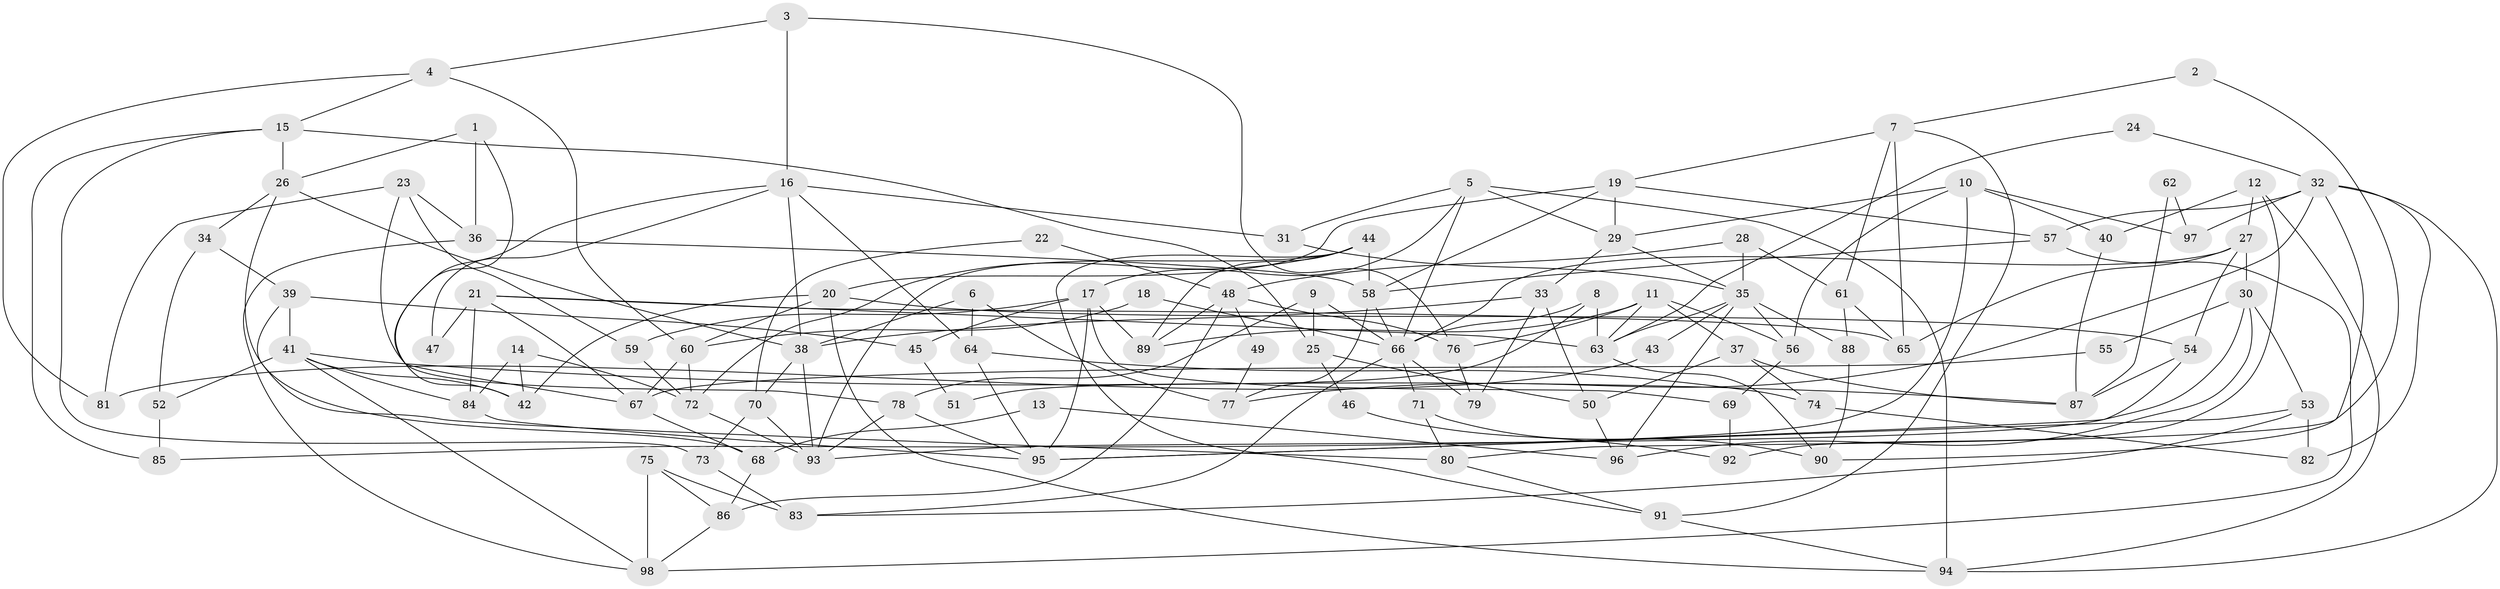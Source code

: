 // coarse degree distribution, {5: 0.14285714285714285, 6: 0.10204081632653061, 11: 0.02040816326530612, 13: 0.02040816326530612, 3: 0.1836734693877551, 9: 0.08163265306122448, 16: 0.02040816326530612, 4: 0.14285714285714285, 7: 0.08163265306122448, 8: 0.10204081632653061, 2: 0.10204081632653061}
// Generated by graph-tools (version 1.1) at 2025/18/03/04/25 18:18:40]
// undirected, 98 vertices, 196 edges
graph export_dot {
graph [start="1"]
  node [color=gray90,style=filled];
  1;
  2;
  3;
  4;
  5;
  6;
  7;
  8;
  9;
  10;
  11;
  12;
  13;
  14;
  15;
  16;
  17;
  18;
  19;
  20;
  21;
  22;
  23;
  24;
  25;
  26;
  27;
  28;
  29;
  30;
  31;
  32;
  33;
  34;
  35;
  36;
  37;
  38;
  39;
  40;
  41;
  42;
  43;
  44;
  45;
  46;
  47;
  48;
  49;
  50;
  51;
  52;
  53;
  54;
  55;
  56;
  57;
  58;
  59;
  60;
  61;
  62;
  63;
  64;
  65;
  66;
  67;
  68;
  69;
  70;
  71;
  72;
  73;
  74;
  75;
  76;
  77;
  78;
  79;
  80;
  81;
  82;
  83;
  84;
  85;
  86;
  87;
  88;
  89;
  90;
  91;
  92;
  93;
  94;
  95;
  96;
  97;
  98;
  1 -- 26;
  1 -- 67;
  1 -- 36;
  2 -- 7;
  2 -- 80;
  3 -- 16;
  3 -- 4;
  3 -- 76;
  4 -- 60;
  4 -- 15;
  4 -- 81;
  5 -- 29;
  5 -- 17;
  5 -- 31;
  5 -- 66;
  5 -- 94;
  6 -- 77;
  6 -- 64;
  6 -- 38;
  7 -- 61;
  7 -- 19;
  7 -- 65;
  7 -- 91;
  8 -- 66;
  8 -- 63;
  8 -- 51;
  9 -- 66;
  9 -- 78;
  9 -- 25;
  10 -- 40;
  10 -- 85;
  10 -- 29;
  10 -- 56;
  10 -- 97;
  11 -- 89;
  11 -- 56;
  11 -- 37;
  11 -- 63;
  11 -- 76;
  12 -- 27;
  12 -- 94;
  12 -- 40;
  12 -- 92;
  13 -- 68;
  13 -- 96;
  14 -- 42;
  14 -- 72;
  14 -- 84;
  15 -- 73;
  15 -- 25;
  15 -- 26;
  15 -- 85;
  16 -- 38;
  16 -- 42;
  16 -- 31;
  16 -- 47;
  16 -- 64;
  17 -- 59;
  17 -- 89;
  17 -- 45;
  17 -- 69;
  17 -- 95;
  18 -- 66;
  18 -- 60;
  19 -- 29;
  19 -- 58;
  19 -- 20;
  19 -- 57;
  20 -- 94;
  20 -- 42;
  20 -- 54;
  20 -- 60;
  21 -- 65;
  21 -- 84;
  21 -- 47;
  21 -- 63;
  21 -- 67;
  22 -- 70;
  22 -- 48;
  23 -- 36;
  23 -- 78;
  23 -- 59;
  23 -- 81;
  24 -- 63;
  24 -- 32;
  25 -- 50;
  25 -- 46;
  26 -- 38;
  26 -- 34;
  26 -- 80;
  27 -- 54;
  27 -- 66;
  27 -- 30;
  27 -- 65;
  28 -- 35;
  28 -- 61;
  28 -- 48;
  29 -- 35;
  29 -- 33;
  30 -- 93;
  30 -- 53;
  30 -- 55;
  30 -- 96;
  31 -- 35;
  32 -- 90;
  32 -- 82;
  32 -- 57;
  32 -- 77;
  32 -- 94;
  32 -- 97;
  33 -- 79;
  33 -- 38;
  33 -- 50;
  34 -- 39;
  34 -- 52;
  35 -- 63;
  35 -- 43;
  35 -- 56;
  35 -- 88;
  35 -- 96;
  36 -- 98;
  36 -- 58;
  37 -- 50;
  37 -- 74;
  37 -- 87;
  38 -- 70;
  38 -- 93;
  39 -- 41;
  39 -- 68;
  39 -- 45;
  40 -- 87;
  41 -- 98;
  41 -- 87;
  41 -- 42;
  41 -- 52;
  41 -- 84;
  43 -- 81;
  44 -- 91;
  44 -- 58;
  44 -- 72;
  44 -- 89;
  44 -- 93;
  45 -- 51;
  46 -- 92;
  48 -- 76;
  48 -- 49;
  48 -- 86;
  48 -- 89;
  49 -- 77;
  50 -- 96;
  52 -- 85;
  53 -- 95;
  53 -- 82;
  53 -- 83;
  54 -- 95;
  54 -- 87;
  55 -- 67;
  56 -- 69;
  57 -- 58;
  57 -- 98;
  58 -- 66;
  58 -- 77;
  59 -- 72;
  60 -- 72;
  60 -- 67;
  61 -- 88;
  61 -- 65;
  62 -- 97;
  62 -- 87;
  63 -- 90;
  64 -- 95;
  64 -- 74;
  66 -- 71;
  66 -- 79;
  66 -- 83;
  67 -- 68;
  68 -- 86;
  69 -- 92;
  70 -- 93;
  70 -- 73;
  71 -- 80;
  71 -- 90;
  72 -- 93;
  73 -- 83;
  74 -- 82;
  75 -- 98;
  75 -- 83;
  75 -- 86;
  76 -- 79;
  78 -- 93;
  78 -- 95;
  80 -- 91;
  84 -- 95;
  86 -- 98;
  88 -- 90;
  91 -- 94;
}
